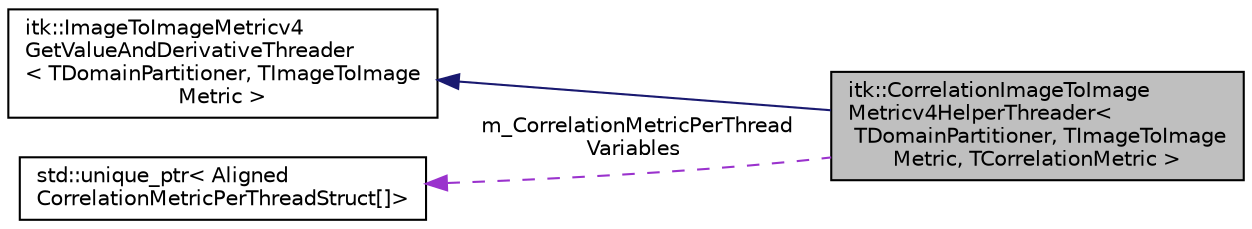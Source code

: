 digraph "itk::CorrelationImageToImageMetricv4HelperThreader&lt; TDomainPartitioner, TImageToImageMetric, TCorrelationMetric &gt;"
{
 // LATEX_PDF_SIZE
  edge [fontname="Helvetica",fontsize="10",labelfontname="Helvetica",labelfontsize="10"];
  node [fontname="Helvetica",fontsize="10",shape=record];
  rankdir="LR";
  Node1 [label="itk::CorrelationImageToImage\lMetricv4HelperThreader\<\l TDomainPartitioner, TImageToImage\lMetric, TCorrelationMetric \>",height=0.2,width=0.4,color="black", fillcolor="grey75", style="filled", fontcolor="black",tooltip=" "];
  Node2 -> Node1 [dir="back",color="midnightblue",fontsize="10",style="solid",fontname="Helvetica"];
  Node2 [label="itk::ImageToImageMetricv4\lGetValueAndDerivativeThreader\l\< TDomainPartitioner, TImageToImage\lMetric \>",height=0.2,width=0.4,color="black", fillcolor="white", style="filled",URL="$classitk_1_1ImageToImageMetricv4GetValueAndDerivativeThreader.html",tooltip=" "];
  Node3 -> Node1 [dir="back",color="darkorchid3",fontsize="10",style="dashed",label=" m_CorrelationMetricPerThread\lVariables" ,fontname="Helvetica"];
  Node3 [label="std::unique_ptr\< Aligned\lCorrelationMetricPerThreadStruct[]\>",height=0.2,width=0.4,color="black", fillcolor="white", style="filled",tooltip=" "];
}
